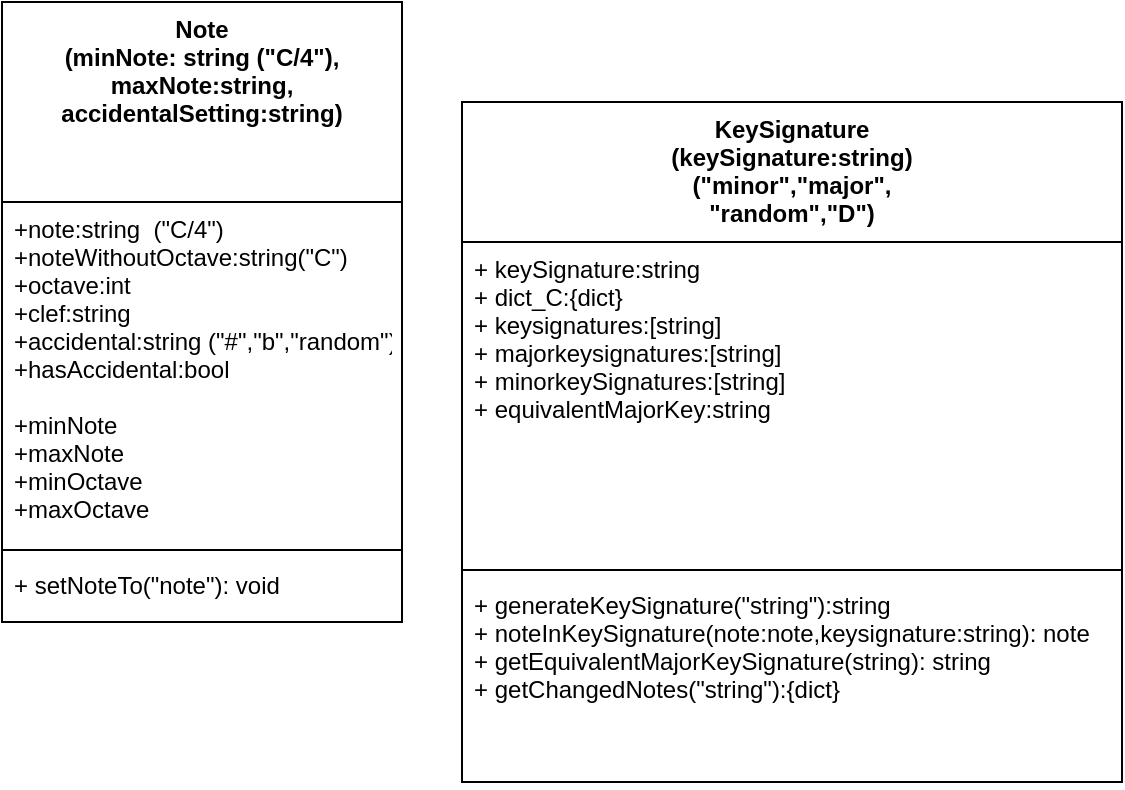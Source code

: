 <mxfile version="13.10.0" type="embed">
    <diagram id="hTql7uLvHU7AhrSEYBGp" name="Page-1">
        <mxGraphModel dx="493" dy="722" grid="1" gridSize="10" guides="1" tooltips="1" connect="1" arrows="1" fold="1" page="1" pageScale="1" pageWidth="827" pageHeight="1169" math="0" shadow="0">
            <root>
                <mxCell id="0"/>
                <mxCell id="1" parent="0"/>
                <mxCell id="2" value="Note&#10;(minNote: string (&quot;C/4&quot;),&#10;maxNote:string,&#10;accidentalSetting:string)&#10;" style="swimlane;fontStyle=1;align=center;verticalAlign=top;childLayout=stackLayout;horizontal=1;startSize=100;horizontalStack=0;resizeParent=1;resizeParentMax=0;resizeLast=0;collapsible=1;marginBottom=0;" vertex="1" parent="1">
                    <mxGeometry x="10" y="60" width="200" height="310" as="geometry">
                        <mxRectangle x="10" y="60" width="60" height="26" as="alternateBounds"/>
                    </mxGeometry>
                </mxCell>
                <mxCell id="3" value="+note:string  (&quot;C/4&quot;)&#10;+noteWithoutOctave:string(&quot;C&quot;)&#10;+octave:int&#10;+clef:string&#10;+accidental:string (&quot;#&quot;,&quot;b&quot;,&quot;random&quot;)&#10;+hasAccidental:bool&#10;&#10;+minNote&#10;+maxNote&#10;+minOctave&#10;+maxOctave&#10;&#10;&#10;" style="text;strokeColor=none;fillColor=none;align=left;verticalAlign=top;spacingLeft=4;spacingRight=4;overflow=hidden;rotatable=0;points=[[0,0.5],[1,0.5]];portConstraint=eastwest;" vertex="1" parent="2">
                    <mxGeometry y="100" width="200" height="170" as="geometry"/>
                </mxCell>
                <mxCell id="4" value="" style="line;strokeWidth=1;fillColor=none;align=left;verticalAlign=middle;spacingTop=-1;spacingLeft=3;spacingRight=3;rotatable=0;labelPosition=right;points=[];portConstraint=eastwest;" vertex="1" parent="2">
                    <mxGeometry y="270" width="200" height="8" as="geometry"/>
                </mxCell>
                <mxCell id="5" value="+ setNoteTo(&quot;note&quot;): void" style="text;strokeColor=none;fillColor=none;align=left;verticalAlign=top;spacingLeft=4;spacingRight=4;overflow=hidden;rotatable=0;points=[[0,0.5],[1,0.5]];portConstraint=eastwest;" vertex="1" parent="2">
                    <mxGeometry y="278" width="200" height="32" as="geometry"/>
                </mxCell>
                <mxCell id="7" value="KeySignature&#10;(keySignature:string)&#10;(&quot;minor&quot;,&quot;major&quot;,&#10;&quot;random&quot;,&quot;D&quot;)" style="swimlane;fontStyle=1;align=center;verticalAlign=top;childLayout=stackLayout;horizontal=1;startSize=70;horizontalStack=0;resizeParent=1;resizeParentMax=0;resizeLast=0;collapsible=1;marginBottom=0;" vertex="1" parent="1">
                    <mxGeometry x="240" y="110" width="330" height="340" as="geometry"/>
                </mxCell>
                <mxCell id="8" value="+ keySignature:string&#10;+ dict_C:{dict}&#10;+ keysignatures:[string]&#10;+ majorkeysignatures:[string]&#10;+ minorkeySignatures:[string]&#10;+ equivalentMajorKey:string&#10;" style="text;strokeColor=none;fillColor=none;align=left;verticalAlign=top;spacingLeft=4;spacingRight=4;overflow=hidden;rotatable=0;points=[[0,0.5],[1,0.5]];portConstraint=eastwest;" vertex="1" parent="7">
                    <mxGeometry y="70" width="330" height="160" as="geometry"/>
                </mxCell>
                <mxCell id="9" value="" style="line;strokeWidth=1;fillColor=none;align=left;verticalAlign=middle;spacingTop=-1;spacingLeft=3;spacingRight=3;rotatable=0;labelPosition=right;points=[];portConstraint=eastwest;" vertex="1" parent="7">
                    <mxGeometry y="230" width="330" height="8" as="geometry"/>
                </mxCell>
                <mxCell id="10" value="+ generateKeySignature(&quot;string&quot;):string&#10;+ noteInKeySignature(note:note,keysignature:string): note&#10;+ getEquivalentMajorKeySignature(string): string&#10;+ getChangedNotes(&quot;string&quot;):{dict}&#10;&#10;" style="text;strokeColor=none;fillColor=none;align=left;verticalAlign=top;spacingLeft=4;spacingRight=4;overflow=hidden;rotatable=0;points=[[0,0.5],[1,0.5]];portConstraint=eastwest;" vertex="1" parent="7">
                    <mxGeometry y="238" width="330" height="102" as="geometry"/>
                </mxCell>
            </root>
        </mxGraphModel>
    </diagram>
</mxfile>